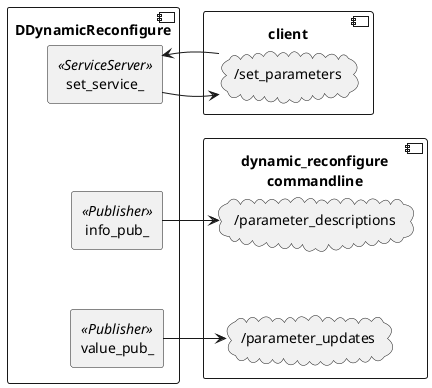 @startuml
component DDynamicReconfigure as ddr {
    rectangle value_pub_ <<Publisher>> as uppub
    rectangle info_pub_ <<Publisher>> as descpub
    rectangle set_service_ <<ServiceServer>> as set
    set -[hidden]->descpub
    descpub -[hidden]->uppub
}
component client {
    cloud "/set_parameters" as pset
}
component dynamic_reconfigure\ncommandline {
    cloud "/parameter_descriptions" as pdesc
    cloud "/parameter_updates" as pup
    pdesc -[hidden]->pup
}

uppub -> pup
descpub -> pdesc
set -> pset
pset -l-> set
@enduml